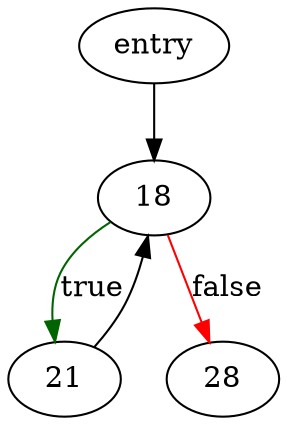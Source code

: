 digraph "sqlite3HashClear" {
	// Node definitions.
	1 [label=entry];
	18;
	21;
	28;

	// Edge definitions.
	1 -> 18;
	18 -> 21 [
		color=darkgreen
		label=true
	];
	18 -> 28 [
		color=red
		label=false
	];
	21 -> 18;
}